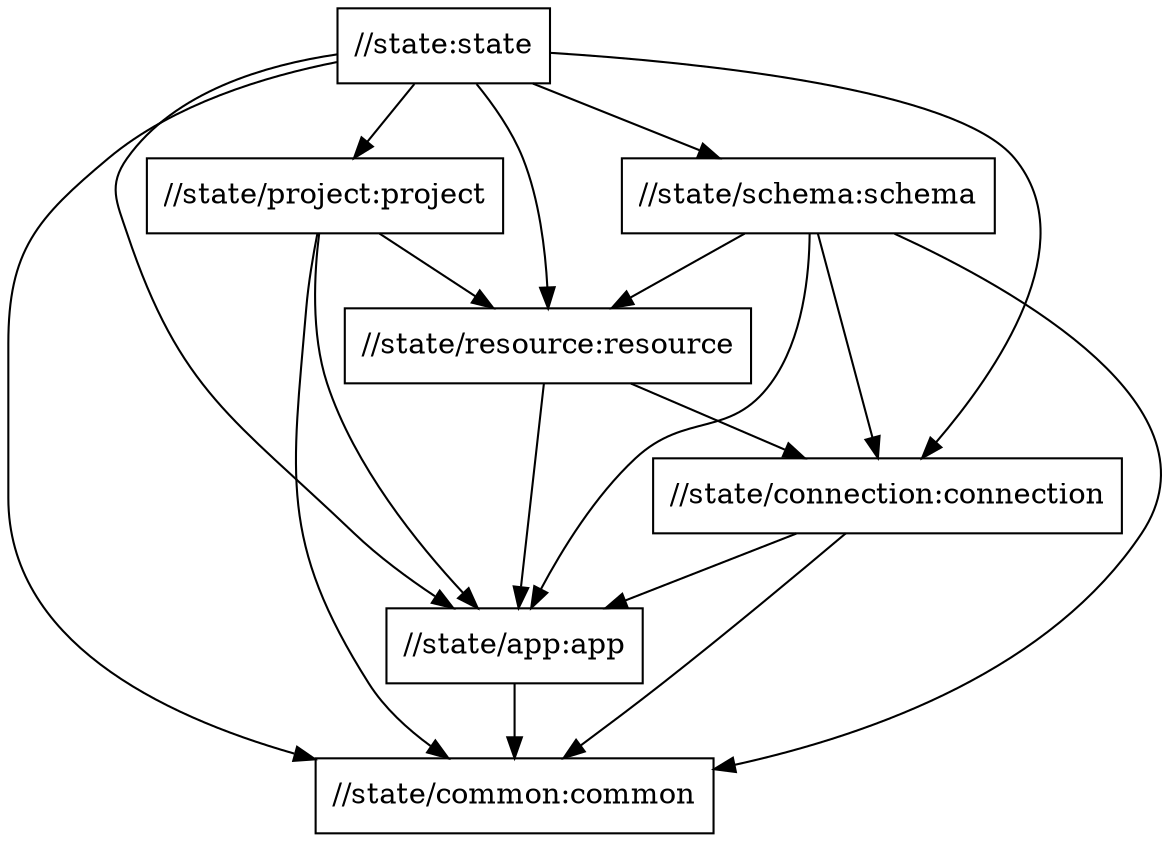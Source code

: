 digraph mygraph {
  node [shape=box];
  "//state:state"
  "//state:state" -> "//state/app:app"
  "//state:state" -> "//state/common:common"
  "//state:state" -> "//state/connection:connection"
  "//state:state" -> "//state/project:project"
  "//state:state" -> "//state/resource:resource"
  "//state:state" -> "//state/schema:schema"
  "//state/project:project"
  "//state/project:project" -> "//state/app:app"
  "//state/project:project" -> "//state/common:common"
  "//state/project:project" -> "//state/resource:resource"
  "//state/schema:schema"
  "//state/schema:schema" -> "//state/app:app"
  "//state/schema:schema" -> "//state/common:common"
  "//state/schema:schema" -> "//state/connection:connection"
  "//state/schema:schema" -> "//state/resource:resource"
  "//state/resource:resource"
  "//state/resource:resource" -> "//state/app:app"
  "//state/resource:resource" -> "//state/connection:connection"
  "//state/connection:connection"
  "//state/connection:connection" -> "//state/app:app"
  "//state/connection:connection" -> "//state/common:common"
  "//state/app:app"
  "//state/app:app" -> "//state/common:common"
  "//state/common:common"
}
